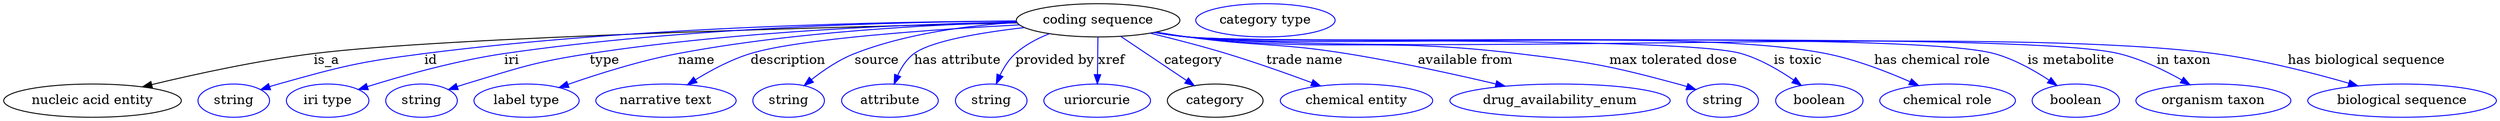 digraph {
	graph [bb="0,0,2676.9,123"];
	node [label="\N"];
	"coding sequence"	[height=0.5,
		label="coding sequence",
		pos="1175.5,105",
		width=2.4373];
	"nucleic acid entity"	[height=0.5,
		pos="95.542,18",
		width=2.6539];
	"coding sequence" -> "nucleic acid entity"	[label=is_a,
		lp="347.54,61.5",
		pos="e,149.46,32.995 1088.6,102.21 903.97,98.117 477.54,86.993 333.54,69 273.89,61.547 206.98,46.919 159.33,35.402"];
	id	[color=blue,
		height=0.5,
		label=string,
		pos="247.54,18",
		width=1.0652];
	"coding sequence" -> id	[color=blue,
		label=id,
		lp="459.54,61.5",
		pos="e,276.53,29.966 1087.8,104.23 951.34,103.58 680.33,98.264 452.54,69 381.82,59.914 364.19,55.278 295.54,36 292.43,35.128 289.24,34.158 \
286.04,33.138",
		style=solid];
	iri	[color=blue,
		height=0.5,
		label="iri type",
		pos="348.54,18",
		width=1.2277];
	"coding sequence" -> iri	[color=blue,
		label=iri,
		lp="546.54,61.5",
		pos="e,381.71,30.13 1087.7,104.24 964.38,103.43 733.17,97.712 538.54,69 487.12,61.414 429.6,45.143 391.45,33.215",
		style=solid];
	type	[color=blue,
		height=0.5,
		label=string,
		pos="449.54,18",
		width=1.0652];
	"coding sequence" -> type	[color=blue,
		label=type,
		lp="646.54,61.5",
		pos="e,478.46,30.003 1088.2,103.15 980.12,101 790.78,93.677 630.54,69 569.92,59.665 555.24,53.789 496.54,36 493.78,35.162 490.94,34.255 \
488.09,33.311",
		style=solid];
	name	[color=blue,
		height=0.5,
		label="label type",
		pos="562.54,18",
		width=1.5707];
	"coding sequence" -> name	[color=blue,
		label=name,
		lp="745.54,61.5",
		pos="e,597.59,32.211 1088.1,102.87 996.88,100.38 850.07,92.642 725.54,69 684.69,61.244 639.6,46.946 607.21,35.62",
		style=solid];
	description	[color=blue,
		height=0.5,
		label="narrative text",
		pos="712.54,18",
		width=2.0943];
	"coding sequence" -> description	[color=blue,
		label=description,
		lp="843.04,61.5",
		pos="e,735.4,35.206 1090.9,100.1 997.77,95.096 854.5,85.091 802.54,69 781.94,62.62 760.77,51.147 744.14,40.799",
		style=solid];
	source	[color=blue,
		height=0.5,
		label=string,
		pos="844.54,18",
		width=1.0652];
	"coding sequence" -> source	[color=blue,
		label=source,
		lp="937.54,61.5",
		pos="e,860.7,34.325 1088.2,103.01 1035.9,99.838 969.05,91.167 913.54,69 897.09,62.429 880.93,51.063 868.39,40.827",
		style=solid];
	"has attribute"	[color=blue,
		height=0.5,
		label=attribute,
		pos="952.54,18",
		width=1.4443];
	"coding sequence" -> "has attribute"	[color=blue,
		label="has attribute",
		lp="1024.5,61.5",
		pos="e,956.74,35.971 1096.3,97.26 1049.7,91.921 996.29,82.987 977.54,69 969.74,63.181 964.22,54.25 960.38,45.537",
		style=solid];
	"provided by"	[color=blue,
		height=0.5,
		label=string,
		pos="1060.5,18",
		width=1.0652];
	"coding sequence" -> "provided by"	[color=blue,
		label="provided by",
		lp="1129,61.5",
		pos="e,1066,36.267 1123,90.469 1110.1,85.308 1096.9,78.332 1086.5,69 1079.5,62.627 1074,53.869 1070,45.463",
		style=solid];
	xref	[color=blue,
		height=0.5,
		label=uriorcurie,
		pos="1174.5,18",
		width=1.5887];
	"coding sequence" -> xref	[color=blue,
		label=xref,
		lp="1190,61.5",
		pos="e,1174.7,36.175 1175.3,86.799 1175.2,75.163 1175,59.548 1174.9,46.237",
		style=solid];
	category	[height=0.5,
		pos="1301.5,18",
		width=1.4263];
	"coding sequence" -> category	[color=blue,
		label=category,
		lp="1278,61.5",
		pos="e,1279,34.196 1199.8,87.611 1219.9,74.043 1248.7,54.678 1270.4,39.979",
		style=solid];
	"trade name"	[color=blue,
		height=0.5,
		label="chemical entity",
		pos="1452.5,18",
		width=2.2748];
	"coding sequence" -> "trade name"	[color=blue,
		label="trade name",
		lp="1397.5,61.5",
		pos="e,1414.2,33.913 1231.6,91.085 1256.8,84.946 1286.8,77.17 1313.5,69 1344.2,59.613 1378.1,47.457 1404.8,37.481",
		style=solid];
	"available from"	[color=blue,
		height=0.5,
		label=drug_availability_enum,
		pos="1670.5,18",
		width=3.2858];
	"coding sequence" -> "available from"	[color=blue,
		label="available from",
		lp="1570,61.5",
		pos="e,1611.8,33.756 1237.9,92.296 1249.1,90.388 1260.6,88.536 1271.5,87 1347.2,76.331 1367.1,81.204 1442.5,69 1496.5,60.276 1556.8,46.876 \
1601.9,36.143",
		style=solid];
	"max tolerated dose"	[color=blue,
		height=0.5,
		label=string,
		pos="1845.5,18",
		width=1.0652];
	"coding sequence" -> "max tolerated dose"	[color=blue,
		label="max tolerated dose",
		lp="1793.5,61.5",
		pos="e,1816.8,29.962 1236.6,92.018 1248.1,90.08 1260.2,88.289 1271.5,87 1428.1,69.231 1469.1,87.887 1625.5,69 1702.8,59.668 1722.4,56.384 \
1797.5,36 1800.7,35.143 1803.9,34.179 1807.2,33.157",
		style=solid];
	"is toxic"	[color=blue,
		height=0.5,
		label=boolean,
		pos="1948.5,18",
		width=1.2999];
	"coding sequence" -> "is toxic"	[color=blue,
		label="is toxic",
		lp="1926.5,61.5",
		pos="e,1929.4,34.677 1236,91.914 1247.8,89.959 1260,88.189 1271.5,87 1337.3,80.216 1803.1,87.844 1866.5,69 1886.2,63.163 1905.9,51.409 \
1921,40.763",
		style=solid];
	"has chemical role"	[color=blue,
		height=0.5,
		label="chemical role",
		pos="2086.5,18",
		width=2.022];
	"coding sequence" -> "has chemical role"	[color=blue,
		label="has chemical role",
		lp="2071,61.5",
		pos="e,2055.7,34.333 1236,91.877 1247.8,89.926 1260,88.166 1271.5,87 1423,71.681 1807.2,98.763 1956.5,69 1987.8,62.776 2021.3,49.727 \
2046.4,38.52",
		style=solid];
	"is metabolite"	[color=blue,
		height=0.5,
		label=boolean,
		pos="2224.5,18",
		width=1.2999];
	"coding sequence" -> "is metabolite"	[color=blue,
		label="is metabolite",
		lp="2220.5,61.5",
		pos="e,2204.4,34.5 1235.8,91.869 1247.6,89.905 1259.9,88.143 1271.5,87 1367.3,77.581 2044.8,94.782 2137.5,69 2158.5,63.172 2179.7,51.133 \
2195.9,40.329",
		style=solid];
	"in taxon"	[color=blue,
		height=0.5,
		label="organism taxon",
		pos="2372.5,18",
		width=2.3109];
	"coding sequence" -> "in taxon"	[color=blue,
		label="in taxon",
		lp="2341.5,61.5",
		pos="e,2347.6,35.263 1235.8,91.843 1247.6,89.881 1259.9,88.127 1271.5,87 1382.2,76.278 2163.6,95.29 2271.5,69 2295.2,63.232 2319.8,51.233 \
2338.8,40.435",
		style=solid];
	"has biological sequence"	[color=blue,
		height=0.5,
		label="biological sequence",
		pos="2575.5,18",
		width=2.8164];
	"coding sequence" -> "has biological sequence"	[color=blue,
		label="has biological sequence",
		lp="2538,61.5",
		pos="e,2528.2,34.02 1235.8,91.827 1247.6,89.867 1259.9,88.117 1271.5,87 1515.6,63.553 2131.5,100.79 2374.5,69 2423.8,62.551 2478.5,48.48 \
2518.4,36.903",
		style=solid];
	"named thing_category"	[color=blue,
		height=0.5,
		label="category type",
		pos="1355.5,105",
		width=2.0762];
}
